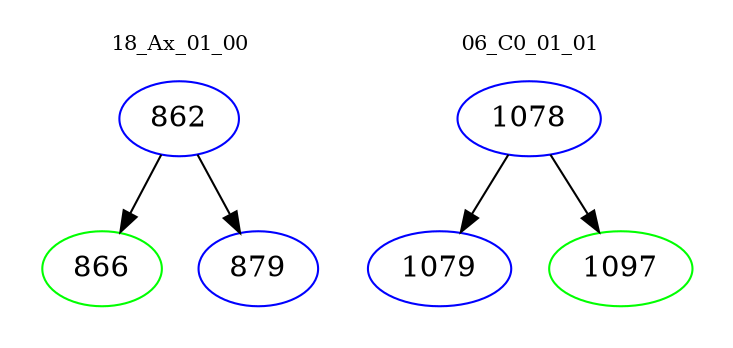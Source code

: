 digraph{
subgraph cluster_0 {
color = white
label = "18_Ax_01_00";
fontsize=10;
T0_862 [label="862", color="blue"]
T0_862 -> T0_866 [color="black"]
T0_866 [label="866", color="green"]
T0_862 -> T0_879 [color="black"]
T0_879 [label="879", color="blue"]
}
subgraph cluster_1 {
color = white
label = "06_C0_01_01";
fontsize=10;
T1_1078 [label="1078", color="blue"]
T1_1078 -> T1_1079 [color="black"]
T1_1079 [label="1079", color="blue"]
T1_1078 -> T1_1097 [color="black"]
T1_1097 [label="1097", color="green"]
}
}
